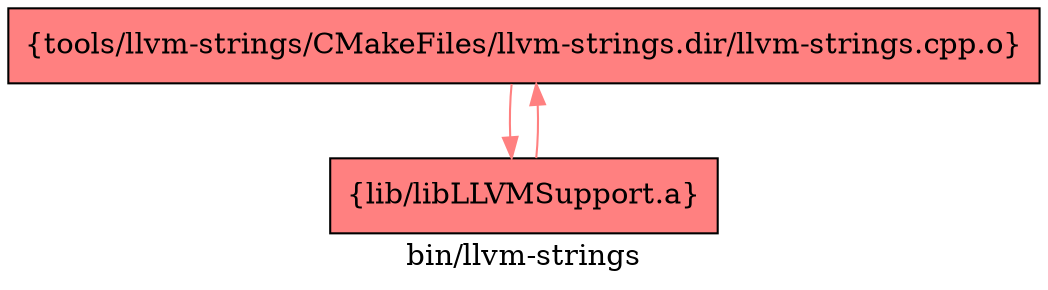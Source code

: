 digraph "bin/llvm-strings" {
	label="bin/llvm-strings";
	{ rank=same; Node0x562275b53308;  }

	Node0x562275b53308 [shape=record,shape=box,style=filled,fillcolor="1.000000 0.5 1",group=1,label="{tools/llvm-strings/CMakeFiles/llvm-strings.dir/llvm-strings.cpp.o}"];
	Node0x562275b53308 -> Node0x562275b55068[color="1.000000 0.5 1"];
	Node0x562275b55068 [shape=record,shape=box,style=filled,fillcolor="1.000000 0.5 1",group=1,label="{lib/libLLVMSupport.a}"];
	Node0x562275b55068 -> Node0x562275b53308[color="1.000000 0.5 1"];
}
